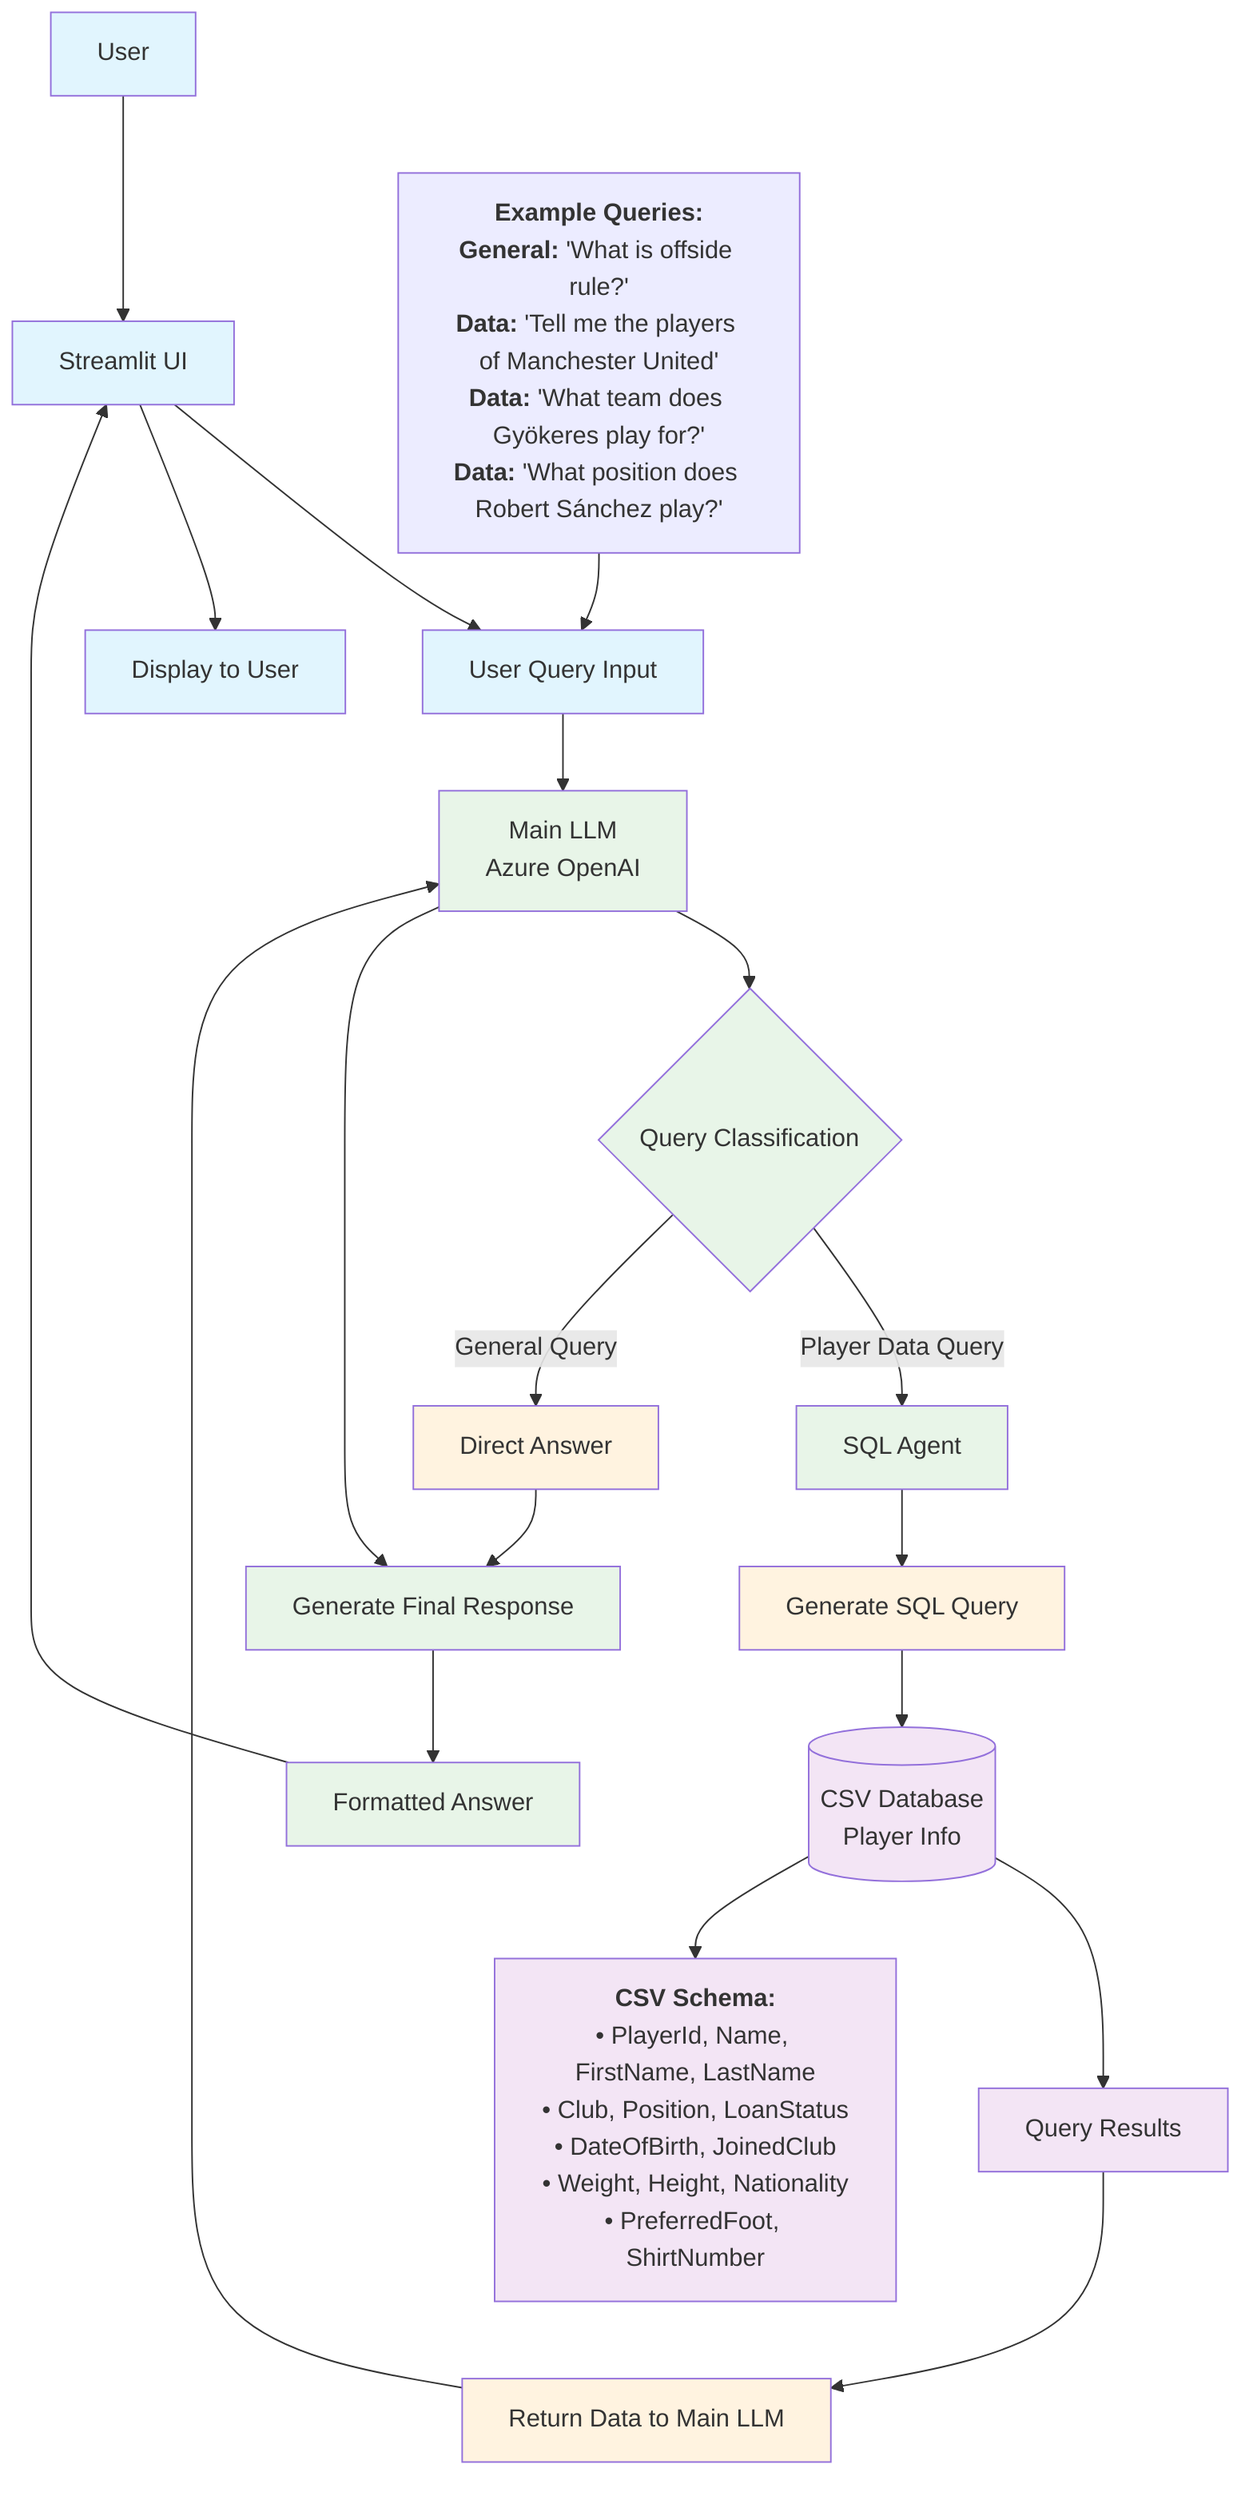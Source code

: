 graph TD
    %% User Interface
    A[User] --> B[Streamlit UI]
    B --> C[User Query Input]
    
    %% Main LLM Router
    C --> D[Main LLM<br/>Azure OpenAI]
    D --> E{Query Classification}
    E -->|Player Data Query| F[SQL Agent]
    E -->|General Query| G[Direct Answer]
    
    %% SQL Agent Path
    F --> H[Generate SQL Query]
    H --> I[(CSV Database<br/>Player Info)]
    I --> J[Query Results]
    J --> K[Return Data to Main LLM]
    K --> D
    
    %% Response Generation
    D --> L[Generate Final Response]
    G --> L
    L --> M[Formatted Answer]
    M --> B
    B --> N[Display to User]
    
    %% Data Structure
    I --> O["`**CSV Schema:**
    • PlayerId, Name, FirstName, LastName
    • Club, Position, LoanStatus
    • DateOfBirth, JoinedClub
    • Weight, Height, Nationality
    • PreferredFoot, ShirtNumber`"]
    
    %% Example Queries
    P["`**Example Queries:**
    **General:** 'What is offside rule?'
    **Data:** 'Tell me the players of Manchester United'
    **Data:** 'What team does Gyökeres play for?'
    **Data:** 'What position does Robert Sánchez play?'`"] --> C
    
    %% Styling
    classDef userInterface fill:#e1f5fe
    classDef dataLayer fill:#f3e5f5
    classDef mainLLM fill:#e8f5e8
    classDef sqlAgent fill:#fff3e0
    
    class A,B,C,N userInterface
    class I,J,O dataLayer
    class D,E,F,L,M mainLLM
    class G,H,K sqlAgent